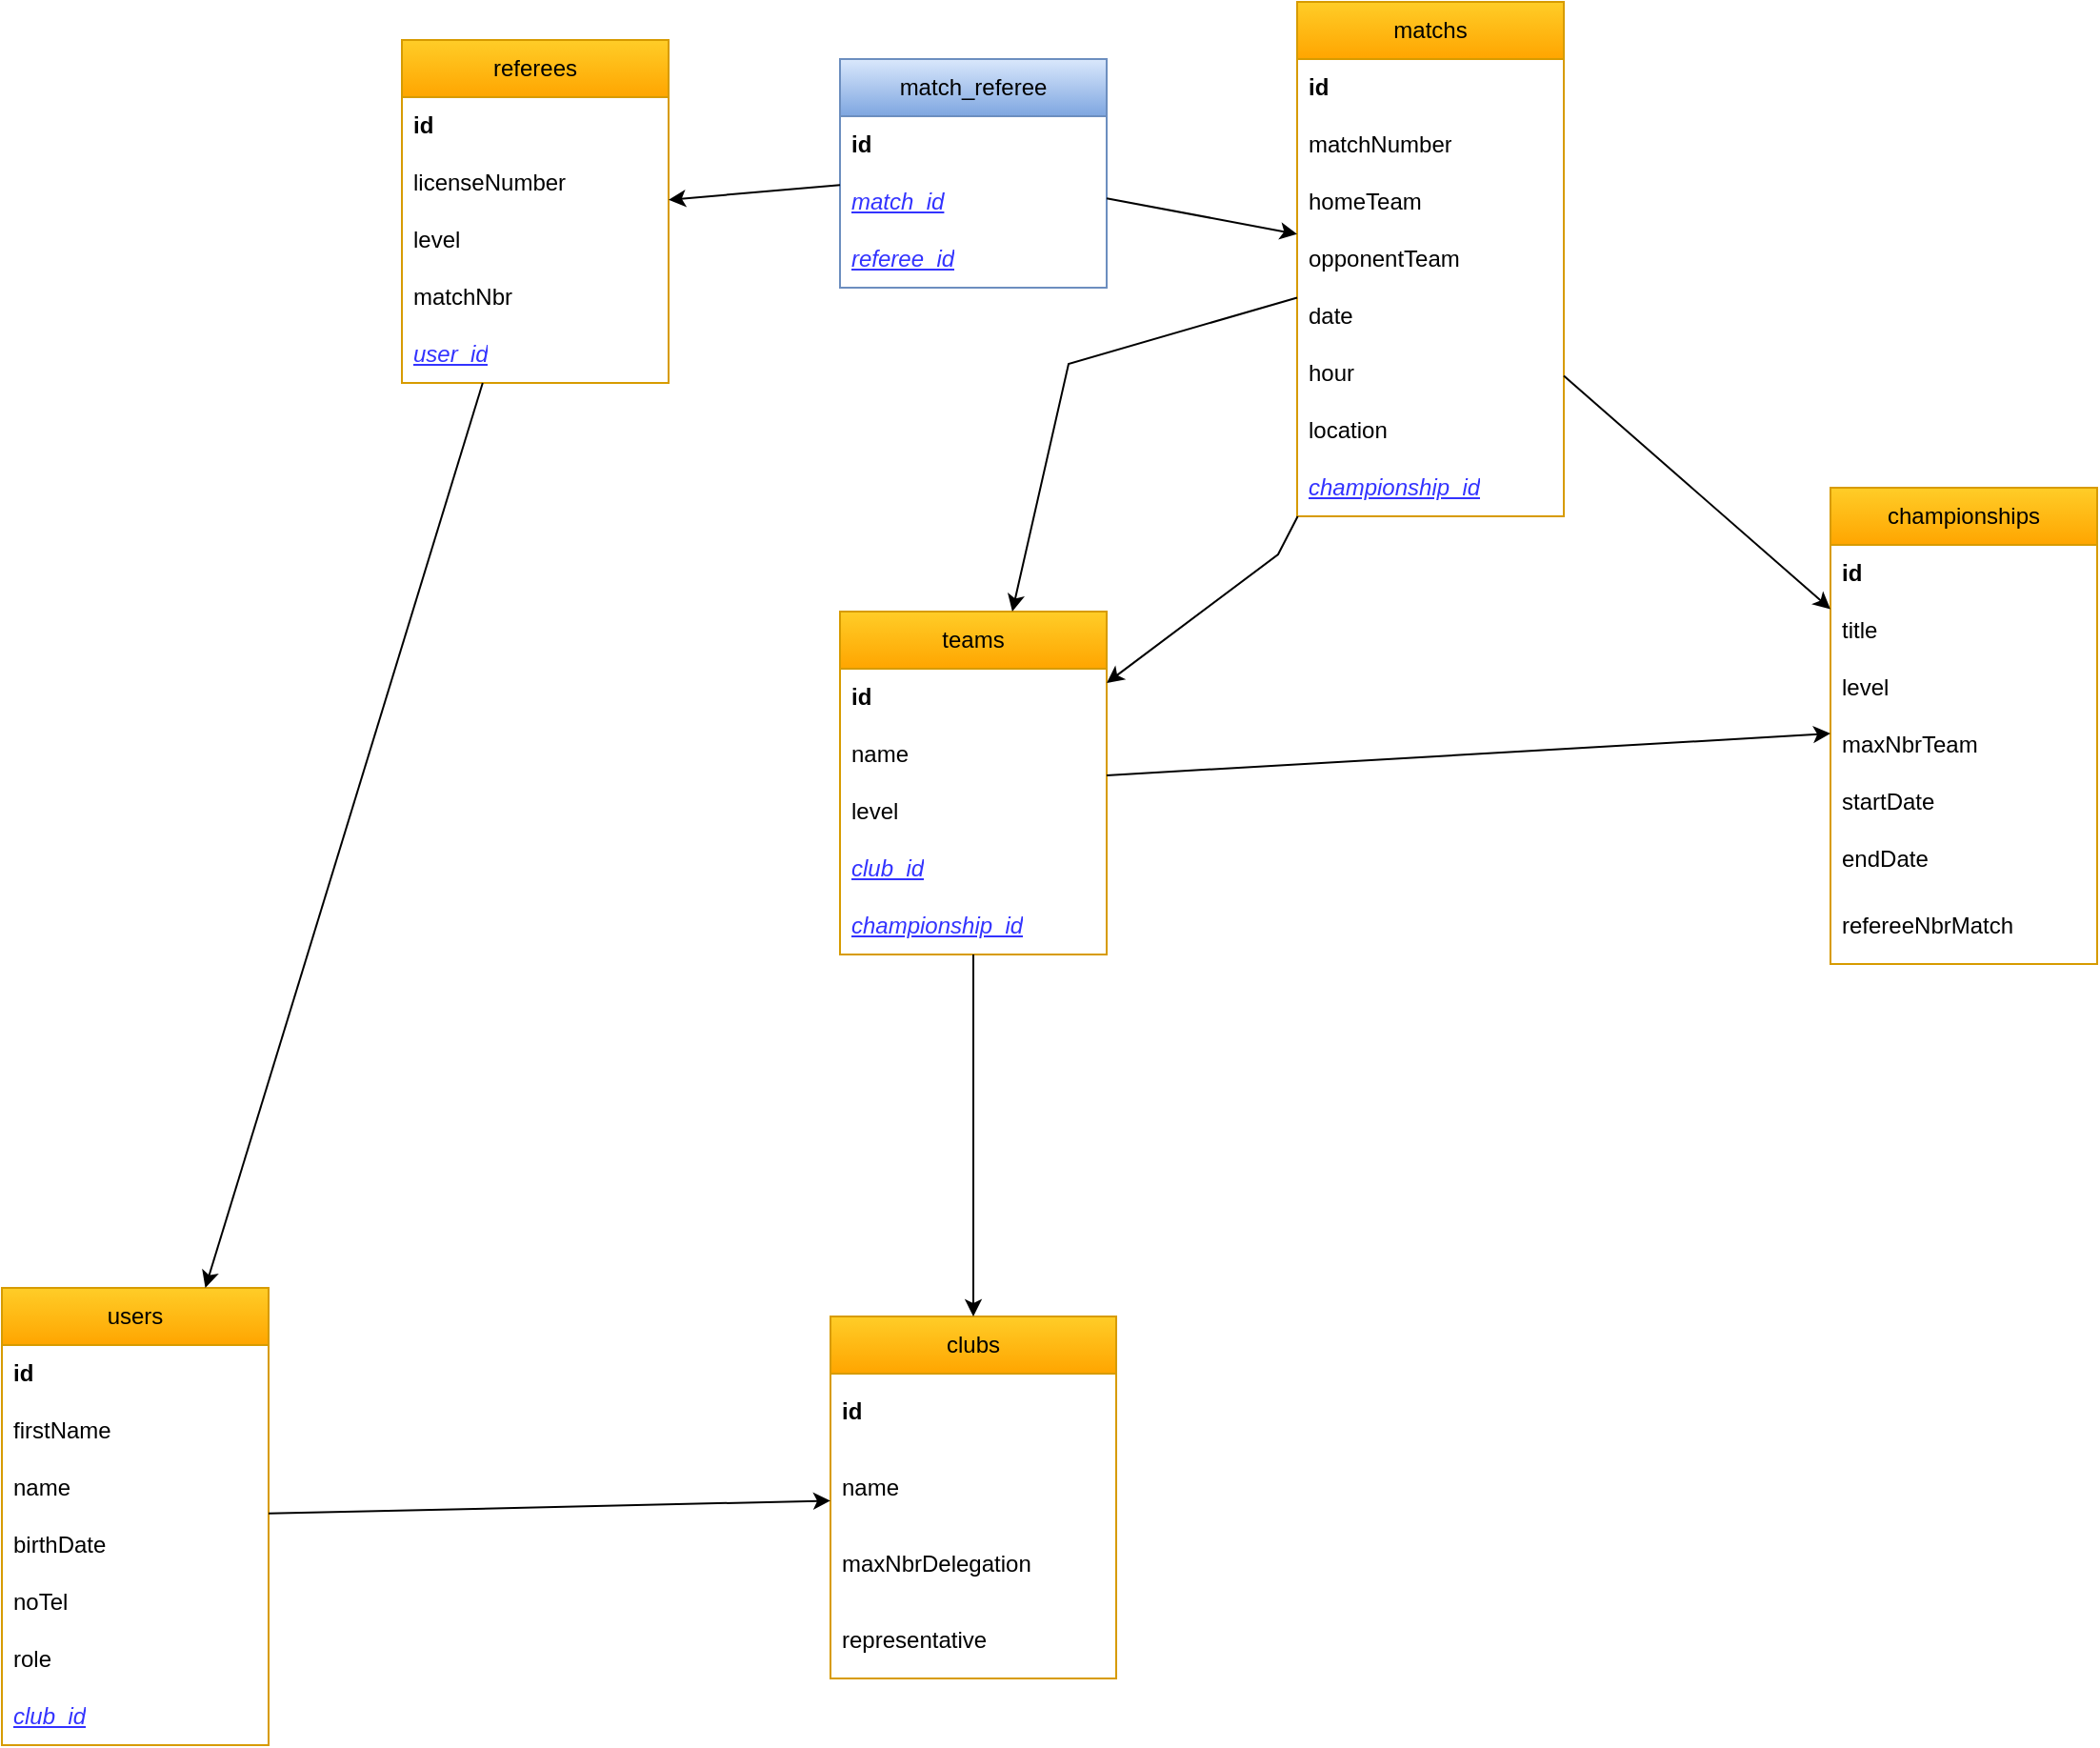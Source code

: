 <mxfile version="26.1.0">
  <diagram id="C5RBs43oDa-KdzZeNtuy" name="Page-1">
    <mxGraphModel dx="2185" dy="751" grid="1" gridSize="10" guides="1" tooltips="1" connect="1" arrows="1" fold="1" page="1" pageScale="1" pageWidth="827" pageHeight="1169" math="0" shadow="0">
      <root>
        <mxCell id="WIyWlLk6GJQsqaUBKTNV-0" />
        <mxCell id="WIyWlLk6GJQsqaUBKTNV-1" parent="WIyWlLk6GJQsqaUBKTNV-0" />
        <mxCell id="CqSNFL0vhaHP6gL4zcJd-66" value="teams" style="swimlane;fontStyle=0;childLayout=stackLayout;horizontal=1;startSize=30;horizontalStack=0;resizeParent=1;resizeParentMax=0;resizeLast=0;collapsible=1;marginBottom=0;whiteSpace=wrap;html=1;fillColor=#ffcd28;strokeColor=#d79b00;gradientColor=#ffa500;" parent="WIyWlLk6GJQsqaUBKTNV-1" vertex="1">
          <mxGeometry x="-310" y="370" width="140" height="180" as="geometry" />
        </mxCell>
        <mxCell id="2g1pN7V7ajwolyufnl7Q-3" value="&lt;b&gt;id&lt;/b&gt;" style="text;strokeColor=none;fillColor=none;align=left;verticalAlign=middle;spacingLeft=4;spacingRight=4;overflow=hidden;points=[[0,0.5],[1,0.5]];portConstraint=eastwest;rotatable=0;whiteSpace=wrap;html=1;fontStyle=0" vertex="1" parent="CqSNFL0vhaHP6gL4zcJd-66">
          <mxGeometry y="30" width="140" height="30" as="geometry" />
        </mxCell>
        <mxCell id="CqSNFL0vhaHP6gL4zcJd-67" value="name" style="text;strokeColor=none;fillColor=none;align=left;verticalAlign=middle;spacingLeft=4;spacingRight=4;overflow=hidden;points=[[0,0.5],[1,0.5]];portConstraint=eastwest;rotatable=0;whiteSpace=wrap;html=1;fontStyle=0" parent="CqSNFL0vhaHP6gL4zcJd-66" vertex="1">
          <mxGeometry y="60" width="140" height="30" as="geometry" />
        </mxCell>
        <mxCell id="CqSNFL0vhaHP6gL4zcJd-68" value="level" style="text;strokeColor=none;fillColor=none;align=left;verticalAlign=middle;spacingLeft=4;spacingRight=4;overflow=hidden;points=[[0,0.5],[1,0.5]];portConstraint=eastwest;rotatable=0;whiteSpace=wrap;html=1;" parent="CqSNFL0vhaHP6gL4zcJd-66" vertex="1">
          <mxGeometry y="90" width="140" height="30" as="geometry" />
        </mxCell>
        <mxCell id="CqSNFL0vhaHP6gL4zcJd-149" value="&lt;font color=&quot;#3333ff&quot;&gt;&lt;i&gt;&lt;u&gt;club_id&lt;/u&gt;&lt;/i&gt;&lt;/font&gt;" style="text;strokeColor=none;fillColor=none;align=left;verticalAlign=middle;spacingLeft=4;spacingRight=4;overflow=hidden;points=[[0,0.5],[1,0.5]];portConstraint=eastwest;rotatable=0;whiteSpace=wrap;html=1;" parent="CqSNFL0vhaHP6gL4zcJd-66" vertex="1">
          <mxGeometry y="120" width="140" height="30" as="geometry" />
        </mxCell>
        <mxCell id="CqSNFL0vhaHP6gL4zcJd-153" value="&lt;font color=&quot;#3333ff&quot;&gt;&lt;i&gt;&lt;u&gt;championship_id&lt;/u&gt;&lt;/i&gt;&lt;/font&gt;" style="text;strokeColor=none;fillColor=none;align=left;verticalAlign=middle;spacingLeft=4;spacingRight=4;overflow=hidden;points=[[0,0.5],[1,0.5]];portConstraint=eastwest;rotatable=0;whiteSpace=wrap;html=1;" parent="CqSNFL0vhaHP6gL4zcJd-66" vertex="1">
          <mxGeometry y="150" width="140" height="30" as="geometry" />
        </mxCell>
        <mxCell id="CqSNFL0vhaHP6gL4zcJd-69" value="clubs" style="swimlane;fontStyle=0;childLayout=stackLayout;horizontal=1;startSize=30;horizontalStack=0;resizeParent=1;resizeParentMax=0;resizeLast=0;collapsible=1;marginBottom=0;whiteSpace=wrap;html=1;fillColor=#ffcd28;gradientColor=#ffa500;strokeColor=#d79b00;" parent="WIyWlLk6GJQsqaUBKTNV-1" vertex="1">
          <mxGeometry x="-315" y="740" width="150" height="190" as="geometry" />
        </mxCell>
        <mxCell id="2g1pN7V7ajwolyufnl7Q-5" value="&lt;b&gt;id&lt;/b&gt;" style="text;strokeColor=none;fillColor=none;align=left;verticalAlign=middle;spacingLeft=4;spacingRight=4;overflow=hidden;points=[[0,0.5],[1,0.5]];portConstraint=eastwest;rotatable=0;whiteSpace=wrap;html=1;fontStyle=0" vertex="1" parent="CqSNFL0vhaHP6gL4zcJd-69">
          <mxGeometry y="30" width="150" height="40" as="geometry" />
        </mxCell>
        <mxCell id="CqSNFL0vhaHP6gL4zcJd-70" value="name" style="text;strokeColor=none;fillColor=none;align=left;verticalAlign=middle;spacingLeft=4;spacingRight=4;overflow=hidden;points=[[0,0.5],[1,0.5]];portConstraint=eastwest;rotatable=0;whiteSpace=wrap;html=1;fontStyle=0" parent="CqSNFL0vhaHP6gL4zcJd-69" vertex="1">
          <mxGeometry y="70" width="150" height="40" as="geometry" />
        </mxCell>
        <mxCell id="CqSNFL0vhaHP6gL4zcJd-71" value="maxNbrDelegation" style="text;strokeColor=none;fillColor=none;align=left;verticalAlign=middle;spacingLeft=4;spacingRight=4;overflow=hidden;points=[[0,0.5],[1,0.5]];portConstraint=eastwest;rotatable=0;whiteSpace=wrap;html=1;" parent="CqSNFL0vhaHP6gL4zcJd-69" vertex="1">
          <mxGeometry y="110" width="150" height="40" as="geometry" />
        </mxCell>
        <mxCell id="CqSNFL0vhaHP6gL4zcJd-72" value="representative" style="text;strokeColor=none;fillColor=none;align=left;verticalAlign=middle;spacingLeft=4;spacingRight=4;overflow=hidden;points=[[0,0.5],[1,0.5]];portConstraint=eastwest;rotatable=0;whiteSpace=wrap;html=1;" parent="CqSNFL0vhaHP6gL4zcJd-69" vertex="1">
          <mxGeometry y="150" width="150" height="40" as="geometry" />
        </mxCell>
        <mxCell id="CqSNFL0vhaHP6gL4zcJd-73" value="referees" style="swimlane;fontStyle=0;childLayout=stackLayout;horizontal=1;startSize=30;horizontalStack=0;resizeParent=1;resizeParentMax=0;resizeLast=0;collapsible=1;marginBottom=0;whiteSpace=wrap;html=1;fillColor=#ffcd28;gradientColor=#ffa500;strokeColor=#d79b00;" parent="WIyWlLk6GJQsqaUBKTNV-1" vertex="1">
          <mxGeometry x="-540" y="70" width="140" height="180" as="geometry" />
        </mxCell>
        <mxCell id="2g1pN7V7ajwolyufnl7Q-1" value="&lt;b&gt;id&lt;/b&gt;" style="text;strokeColor=none;fillColor=none;align=left;verticalAlign=middle;spacingLeft=4;spacingRight=4;overflow=hidden;points=[[0,0.5],[1,0.5]];portConstraint=eastwest;rotatable=0;whiteSpace=wrap;html=1;fontStyle=0" vertex="1" parent="CqSNFL0vhaHP6gL4zcJd-73">
          <mxGeometry y="30" width="140" height="30" as="geometry" />
        </mxCell>
        <mxCell id="CqSNFL0vhaHP6gL4zcJd-74" value="licenseNumber" style="text;strokeColor=none;fillColor=none;align=left;verticalAlign=middle;spacingLeft=4;spacingRight=4;overflow=hidden;points=[[0,0.5],[1,0.5]];portConstraint=eastwest;rotatable=0;whiteSpace=wrap;html=1;fontStyle=0" parent="CqSNFL0vhaHP6gL4zcJd-73" vertex="1">
          <mxGeometry y="60" width="140" height="30" as="geometry" />
        </mxCell>
        <mxCell id="CqSNFL0vhaHP6gL4zcJd-75" value="level" style="text;strokeColor=none;fillColor=none;align=left;verticalAlign=middle;spacingLeft=4;spacingRight=4;overflow=hidden;points=[[0,0.5],[1,0.5]];portConstraint=eastwest;rotatable=0;whiteSpace=wrap;html=1;" parent="CqSNFL0vhaHP6gL4zcJd-73" vertex="1">
          <mxGeometry y="90" width="140" height="30" as="geometry" />
        </mxCell>
        <mxCell id="CqSNFL0vhaHP6gL4zcJd-76" value="matchNbr" style="text;strokeColor=none;fillColor=none;align=left;verticalAlign=middle;spacingLeft=4;spacingRight=4;overflow=hidden;points=[[0,0.5],[1,0.5]];portConstraint=eastwest;rotatable=0;whiteSpace=wrap;html=1;" parent="CqSNFL0vhaHP6gL4zcJd-73" vertex="1">
          <mxGeometry y="120" width="140" height="30" as="geometry" />
        </mxCell>
        <mxCell id="CqSNFL0vhaHP6gL4zcJd-145" value="&lt;font color=&quot;#3333ff&quot;&gt;&lt;i&gt;&lt;u&gt;user_id&lt;/u&gt;&lt;/i&gt;&lt;/font&gt;" style="text;strokeColor=none;fillColor=none;align=left;verticalAlign=middle;spacingLeft=4;spacingRight=4;overflow=hidden;points=[[0,0.5],[1,0.5]];portConstraint=eastwest;rotatable=0;whiteSpace=wrap;html=1;" parent="CqSNFL0vhaHP6gL4zcJd-73" vertex="1">
          <mxGeometry y="150" width="140" height="30" as="geometry" />
        </mxCell>
        <mxCell id="CqSNFL0vhaHP6gL4zcJd-77" value="users" style="swimlane;fontStyle=0;childLayout=stackLayout;horizontal=1;startSize=30;horizontalStack=0;resizeParent=1;resizeParentMax=0;resizeLast=0;collapsible=1;marginBottom=0;whiteSpace=wrap;html=1;fillColor=#ffcd28;gradientColor=#ffa500;strokeColor=#d79b00;" parent="WIyWlLk6GJQsqaUBKTNV-1" vertex="1">
          <mxGeometry x="-750" y="725" width="140" height="240" as="geometry">
            <mxRectangle x="570" y="300" width="90" height="30" as="alternateBounds" />
          </mxGeometry>
        </mxCell>
        <mxCell id="2g1pN7V7ajwolyufnl7Q-6" value="&lt;b&gt;id&lt;/b&gt;" style="text;strokeColor=none;fillColor=none;align=left;verticalAlign=middle;spacingLeft=4;spacingRight=4;overflow=hidden;points=[[0,0.5],[1,0.5]];portConstraint=eastwest;rotatable=0;whiteSpace=wrap;html=1;fontStyle=0" vertex="1" parent="CqSNFL0vhaHP6gL4zcJd-77">
          <mxGeometry y="30" width="140" height="30" as="geometry" />
        </mxCell>
        <mxCell id="CqSNFL0vhaHP6gL4zcJd-78" value="firstName" style="text;strokeColor=none;fillColor=none;align=left;verticalAlign=middle;spacingLeft=4;spacingRight=4;overflow=hidden;points=[[0,0.5],[1,0.5]];portConstraint=eastwest;rotatable=0;whiteSpace=wrap;html=1;fontStyle=0" parent="CqSNFL0vhaHP6gL4zcJd-77" vertex="1">
          <mxGeometry y="60" width="140" height="30" as="geometry" />
        </mxCell>
        <mxCell id="CqSNFL0vhaHP6gL4zcJd-79" value="name" style="text;strokeColor=none;fillColor=none;align=left;verticalAlign=middle;spacingLeft=4;spacingRight=4;overflow=hidden;points=[[0,0.5],[1,0.5]];portConstraint=eastwest;rotatable=0;whiteSpace=wrap;html=1;fontStyle=0" parent="CqSNFL0vhaHP6gL4zcJd-77" vertex="1">
          <mxGeometry y="90" width="140" height="30" as="geometry" />
        </mxCell>
        <mxCell id="CqSNFL0vhaHP6gL4zcJd-80" value="birthDate" style="text;strokeColor=none;fillColor=none;align=left;verticalAlign=middle;spacingLeft=4;spacingRight=4;overflow=hidden;points=[[0,0.5],[1,0.5]];portConstraint=eastwest;rotatable=0;whiteSpace=wrap;html=1;fontStyle=0" parent="CqSNFL0vhaHP6gL4zcJd-77" vertex="1">
          <mxGeometry y="120" width="140" height="30" as="geometry" />
        </mxCell>
        <mxCell id="CqSNFL0vhaHP6gL4zcJd-81" value="noTel" style="text;strokeColor=none;fillColor=none;align=left;verticalAlign=middle;spacingLeft=4;spacingRight=4;overflow=hidden;points=[[0,0.5],[1,0.5]];portConstraint=eastwest;rotatable=0;whiteSpace=wrap;html=1;fontStyle=0" parent="CqSNFL0vhaHP6gL4zcJd-77" vertex="1">
          <mxGeometry y="150" width="140" height="30" as="geometry" />
        </mxCell>
        <mxCell id="CqSNFL0vhaHP6gL4zcJd-82" value="role" style="text;strokeColor=none;fillColor=none;align=left;verticalAlign=middle;spacingLeft=4;spacingRight=4;overflow=hidden;points=[[0,0.5],[1,0.5]];portConstraint=eastwest;rotatable=0;whiteSpace=wrap;html=1;" parent="CqSNFL0vhaHP6gL4zcJd-77" vertex="1">
          <mxGeometry y="180" width="140" height="30" as="geometry" />
        </mxCell>
        <mxCell id="CqSNFL0vhaHP6gL4zcJd-147" value="&lt;i style=&quot;color: rgb(51, 51, 255);&quot;&gt;&lt;u&gt;club_id&lt;/u&gt;&lt;/i&gt;" style="text;strokeColor=none;fillColor=none;align=left;verticalAlign=middle;spacingLeft=4;spacingRight=4;overflow=hidden;points=[[0,0.5],[1,0.5]];portConstraint=eastwest;rotatable=0;whiteSpace=wrap;html=1;" parent="CqSNFL0vhaHP6gL4zcJd-77" vertex="1">
          <mxGeometry y="210" width="140" height="30" as="geometry" />
        </mxCell>
        <mxCell id="CqSNFL0vhaHP6gL4zcJd-83" value="championships" style="swimlane;fontStyle=0;childLayout=stackLayout;horizontal=1;startSize=30;horizontalStack=0;resizeParent=1;resizeParentMax=0;resizeLast=0;collapsible=1;marginBottom=0;whiteSpace=wrap;html=1;fillColor=#ffcd28;strokeColor=#d79b00;gradientColor=#ffa500;" parent="WIyWlLk6GJQsqaUBKTNV-1" vertex="1">
          <mxGeometry x="210" y="305" width="140" height="250" as="geometry" />
        </mxCell>
        <mxCell id="2g1pN7V7ajwolyufnl7Q-4" value="&lt;b&gt;id&lt;/b&gt;" style="text;strokeColor=none;fillColor=none;align=left;verticalAlign=middle;spacingLeft=4;spacingRight=4;overflow=hidden;points=[[0,0.5],[1,0.5]];portConstraint=eastwest;rotatable=0;whiteSpace=wrap;html=1;fontStyle=0" vertex="1" parent="CqSNFL0vhaHP6gL4zcJd-83">
          <mxGeometry y="30" width="140" height="30" as="geometry" />
        </mxCell>
        <mxCell id="CqSNFL0vhaHP6gL4zcJd-84" value="title" style="text;strokeColor=none;fillColor=none;align=left;verticalAlign=middle;spacingLeft=4;spacingRight=4;overflow=hidden;points=[[0,0.5],[1,0.5]];portConstraint=eastwest;rotatable=0;whiteSpace=wrap;html=1;fontStyle=0" parent="CqSNFL0vhaHP6gL4zcJd-83" vertex="1">
          <mxGeometry y="60" width="140" height="30" as="geometry" />
        </mxCell>
        <mxCell id="CqSNFL0vhaHP6gL4zcJd-85" value="level" style="text;strokeColor=none;fillColor=none;align=left;verticalAlign=middle;spacingLeft=4;spacingRight=4;overflow=hidden;points=[[0,0.5],[1,0.5]];portConstraint=eastwest;rotatable=0;whiteSpace=wrap;html=1;" parent="CqSNFL0vhaHP6gL4zcJd-83" vertex="1">
          <mxGeometry y="90" width="140" height="30" as="geometry" />
        </mxCell>
        <mxCell id="CqSNFL0vhaHP6gL4zcJd-86" value="maxNbrTeam" style="text;strokeColor=none;fillColor=none;align=left;verticalAlign=middle;spacingLeft=4;spacingRight=4;overflow=hidden;points=[[0,0.5],[1,0.5]];portConstraint=eastwest;rotatable=0;whiteSpace=wrap;html=1;" parent="CqSNFL0vhaHP6gL4zcJd-83" vertex="1">
          <mxGeometry y="120" width="140" height="30" as="geometry" />
        </mxCell>
        <mxCell id="CqSNFL0vhaHP6gL4zcJd-87" value="startDate" style="text;strokeColor=none;fillColor=none;align=left;verticalAlign=middle;spacingLeft=4;spacingRight=4;overflow=hidden;points=[[0,0.5],[1,0.5]];portConstraint=eastwest;rotatable=0;whiteSpace=wrap;html=1;" parent="CqSNFL0vhaHP6gL4zcJd-83" vertex="1">
          <mxGeometry y="150" width="140" height="30" as="geometry" />
        </mxCell>
        <mxCell id="CqSNFL0vhaHP6gL4zcJd-88" value="endDate" style="text;strokeColor=none;fillColor=none;align=left;verticalAlign=middle;spacingLeft=4;spacingRight=4;overflow=hidden;points=[[0,0.5],[1,0.5]];portConstraint=eastwest;rotatable=0;whiteSpace=wrap;html=1;" parent="CqSNFL0vhaHP6gL4zcJd-83" vertex="1">
          <mxGeometry y="180" width="140" height="30" as="geometry" />
        </mxCell>
        <mxCell id="CqSNFL0vhaHP6gL4zcJd-89" value="refereeNbrMatch" style="text;strokeColor=none;fillColor=none;align=left;verticalAlign=middle;spacingLeft=4;spacingRight=4;overflow=hidden;points=[[0,0.5],[1,0.5]];portConstraint=eastwest;rotatable=0;whiteSpace=wrap;html=1;" parent="CqSNFL0vhaHP6gL4zcJd-83" vertex="1">
          <mxGeometry y="210" width="140" height="40" as="geometry" />
        </mxCell>
        <mxCell id="CqSNFL0vhaHP6gL4zcJd-90" value="matchs" style="swimlane;fontStyle=0;childLayout=stackLayout;horizontal=1;startSize=30;horizontalStack=0;resizeParent=1;resizeParentMax=0;resizeLast=0;collapsible=1;marginBottom=0;whiteSpace=wrap;html=1;fillColor=#ffcd28;gradientColor=#ffa500;strokeColor=#d79b00;" parent="WIyWlLk6GJQsqaUBKTNV-1" vertex="1">
          <mxGeometry x="-70" y="50" width="140" height="270" as="geometry" />
        </mxCell>
        <mxCell id="2g1pN7V7ajwolyufnl7Q-0" value="id" style="text;strokeColor=none;fillColor=none;align=left;verticalAlign=middle;spacingLeft=4;spacingRight=4;overflow=hidden;points=[[0,0.5],[1,0.5]];portConstraint=eastwest;rotatable=0;whiteSpace=wrap;html=1;fontStyle=1" vertex="1" parent="CqSNFL0vhaHP6gL4zcJd-90">
          <mxGeometry y="30" width="140" height="30" as="geometry" />
        </mxCell>
        <mxCell id="CqSNFL0vhaHP6gL4zcJd-91" value="matchNumber" style="text;strokeColor=none;fillColor=none;align=left;verticalAlign=middle;spacingLeft=4;spacingRight=4;overflow=hidden;points=[[0,0.5],[1,0.5]];portConstraint=eastwest;rotatable=0;whiteSpace=wrap;html=1;fontStyle=0" parent="CqSNFL0vhaHP6gL4zcJd-90" vertex="1">
          <mxGeometry y="60" width="140" height="30" as="geometry" />
        </mxCell>
        <mxCell id="CqSNFL0vhaHP6gL4zcJd-92" value="homeTeam" style="text;strokeColor=none;fillColor=none;align=left;verticalAlign=middle;spacingLeft=4;spacingRight=4;overflow=hidden;points=[[0,0.5],[1,0.5]];portConstraint=eastwest;rotatable=0;whiteSpace=wrap;html=1;" parent="CqSNFL0vhaHP6gL4zcJd-90" vertex="1">
          <mxGeometry y="90" width="140" height="30" as="geometry" />
        </mxCell>
        <mxCell id="CqSNFL0vhaHP6gL4zcJd-93" value="opponentTeam" style="text;strokeColor=none;fillColor=none;align=left;verticalAlign=middle;spacingLeft=4;spacingRight=4;overflow=hidden;points=[[0,0.5],[1,0.5]];portConstraint=eastwest;rotatable=0;whiteSpace=wrap;html=1;" parent="CqSNFL0vhaHP6gL4zcJd-90" vertex="1">
          <mxGeometry y="120" width="140" height="30" as="geometry" />
        </mxCell>
        <mxCell id="CqSNFL0vhaHP6gL4zcJd-94" value="date" style="text;strokeColor=none;fillColor=none;align=left;verticalAlign=middle;spacingLeft=4;spacingRight=4;overflow=hidden;points=[[0,0.5],[1,0.5]];portConstraint=eastwest;rotatable=0;whiteSpace=wrap;html=1;" parent="CqSNFL0vhaHP6gL4zcJd-90" vertex="1">
          <mxGeometry y="150" width="140" height="30" as="geometry" />
        </mxCell>
        <mxCell id="CqSNFL0vhaHP6gL4zcJd-95" value="hour" style="text;strokeColor=none;fillColor=none;align=left;verticalAlign=middle;spacingLeft=4;spacingRight=4;overflow=hidden;points=[[0,0.5],[1,0.5]];portConstraint=eastwest;rotatable=0;whiteSpace=wrap;html=1;" parent="CqSNFL0vhaHP6gL4zcJd-90" vertex="1">
          <mxGeometry y="180" width="140" height="30" as="geometry" />
        </mxCell>
        <mxCell id="CqSNFL0vhaHP6gL4zcJd-96" value="location" style="text;strokeColor=none;fillColor=none;align=left;verticalAlign=middle;spacingLeft=4;spacingRight=4;overflow=hidden;points=[[0,0.5],[1,0.5]];portConstraint=eastwest;rotatable=0;whiteSpace=wrap;html=1;" parent="CqSNFL0vhaHP6gL4zcJd-90" vertex="1">
          <mxGeometry y="210" width="140" height="30" as="geometry" />
        </mxCell>
        <mxCell id="CqSNFL0vhaHP6gL4zcJd-155" value="&lt;font color=&quot;#3333ff&quot;&gt;&lt;i&gt;&lt;u&gt;championship_id&lt;/u&gt;&lt;/i&gt;&lt;/font&gt;" style="text;strokeColor=none;fillColor=none;align=left;verticalAlign=middle;spacingLeft=4;spacingRight=4;overflow=hidden;points=[[0,0.5],[1,0.5]];portConstraint=eastwest;rotatable=0;whiteSpace=wrap;html=1;" parent="CqSNFL0vhaHP6gL4zcJd-90" vertex="1">
          <mxGeometry y="240" width="140" height="30" as="geometry" />
        </mxCell>
        <mxCell id="CqSNFL0vhaHP6gL4zcJd-138" value="match_referee" style="swimlane;fontStyle=0;childLayout=stackLayout;horizontal=1;startSize=30;horizontalStack=0;resizeParent=1;resizeParentMax=0;resizeLast=0;collapsible=1;marginBottom=0;whiteSpace=wrap;html=1;fillColor=#dae8fc;strokeColor=#6c8ebf;gradientColor=#7ea6e0;" parent="WIyWlLk6GJQsqaUBKTNV-1" vertex="1">
          <mxGeometry x="-310" y="80" width="140" height="120" as="geometry" />
        </mxCell>
        <mxCell id="2g1pN7V7ajwolyufnl7Q-2" value="id" style="text;strokeColor=none;fillColor=none;align=left;verticalAlign=middle;spacingLeft=4;spacingRight=4;overflow=hidden;points=[[0,0.5],[1,0.5]];portConstraint=eastwest;rotatable=0;whiteSpace=wrap;html=1;fontStyle=1" vertex="1" parent="CqSNFL0vhaHP6gL4zcJd-138">
          <mxGeometry y="30" width="140" height="30" as="geometry" />
        </mxCell>
        <mxCell id="CqSNFL0vhaHP6gL4zcJd-140" value="&lt;i&gt;&lt;font style=&quot;color: rgb(51, 51, 255);&quot;&gt;&lt;u&gt;match_id&lt;/u&gt;&lt;/font&gt;&lt;/i&gt;" style="text;strokeColor=none;fillColor=none;align=left;verticalAlign=middle;spacingLeft=4;spacingRight=4;overflow=hidden;points=[[0,0.5],[1,0.5]];portConstraint=eastwest;rotatable=0;whiteSpace=wrap;html=1;" parent="CqSNFL0vhaHP6gL4zcJd-138" vertex="1">
          <mxGeometry y="60" width="140" height="30" as="geometry" />
        </mxCell>
        <mxCell id="CqSNFL0vhaHP6gL4zcJd-141" value="&lt;font color=&quot;#3333ff&quot;&gt;&lt;i&gt;&lt;u&gt;referee_id&lt;/u&gt;&lt;/i&gt;&lt;/font&gt;" style="text;strokeColor=none;fillColor=none;align=left;verticalAlign=middle;spacingLeft=4;spacingRight=4;overflow=hidden;points=[[0,0.5],[1,0.5]];portConstraint=eastwest;rotatable=0;whiteSpace=wrap;html=1;" parent="CqSNFL0vhaHP6gL4zcJd-138" vertex="1">
          <mxGeometry y="90" width="140" height="30" as="geometry" />
        </mxCell>
        <mxCell id="CqSNFL0vhaHP6gL4zcJd-142" value="" style="endArrow=classic;html=1;rounded=0;" parent="WIyWlLk6GJQsqaUBKTNV-1" source="CqSNFL0vhaHP6gL4zcJd-138" target="CqSNFL0vhaHP6gL4zcJd-73" edge="1">
          <mxGeometry width="50" height="50" relative="1" as="geometry">
            <mxPoint x="-310" y="170" as="sourcePoint" />
            <mxPoint x="-260" y="120" as="targetPoint" />
          </mxGeometry>
        </mxCell>
        <mxCell id="CqSNFL0vhaHP6gL4zcJd-143" value="" style="endArrow=classic;html=1;rounded=0;" parent="WIyWlLk6GJQsqaUBKTNV-1" source="CqSNFL0vhaHP6gL4zcJd-138" target="CqSNFL0vhaHP6gL4zcJd-90" edge="1">
          <mxGeometry width="50" height="50" relative="1" as="geometry">
            <mxPoint x="-310" y="170" as="sourcePoint" />
            <mxPoint x="-260" y="120" as="targetPoint" />
          </mxGeometry>
        </mxCell>
        <mxCell id="CqSNFL0vhaHP6gL4zcJd-144" value="" style="endArrow=classic;html=1;rounded=0;" parent="WIyWlLk6GJQsqaUBKTNV-1" source="CqSNFL0vhaHP6gL4zcJd-73" target="CqSNFL0vhaHP6gL4zcJd-77" edge="1">
          <mxGeometry width="50" height="50" relative="1" as="geometry">
            <mxPoint x="-450" y="430" as="sourcePoint" />
            <mxPoint x="-400" y="380" as="targetPoint" />
          </mxGeometry>
        </mxCell>
        <mxCell id="CqSNFL0vhaHP6gL4zcJd-146" value="" style="endArrow=classic;html=1;rounded=0;" parent="WIyWlLk6GJQsqaUBKTNV-1" source="CqSNFL0vhaHP6gL4zcJd-77" target="CqSNFL0vhaHP6gL4zcJd-69" edge="1">
          <mxGeometry width="50" height="50" relative="1" as="geometry">
            <mxPoint x="-460" y="570" as="sourcePoint" />
            <mxPoint x="-410" y="520" as="targetPoint" />
          </mxGeometry>
        </mxCell>
        <mxCell id="CqSNFL0vhaHP6gL4zcJd-148" value="" style="endArrow=classic;html=1;rounded=0;" parent="WIyWlLk6GJQsqaUBKTNV-1" source="CqSNFL0vhaHP6gL4zcJd-66" target="CqSNFL0vhaHP6gL4zcJd-69" edge="1">
          <mxGeometry width="50" height="50" relative="1" as="geometry">
            <mxPoint x="-350" y="620" as="sourcePoint" />
            <mxPoint x="-300" y="570" as="targetPoint" />
          </mxGeometry>
        </mxCell>
        <mxCell id="CqSNFL0vhaHP6gL4zcJd-152" value="" style="endArrow=classic;html=1;rounded=0;" parent="WIyWlLk6GJQsqaUBKTNV-1" source="CqSNFL0vhaHP6gL4zcJd-66" target="CqSNFL0vhaHP6gL4zcJd-83" edge="1">
          <mxGeometry width="50" height="50" relative="1" as="geometry">
            <mxPoint x="-30" y="330" as="sourcePoint" />
            <mxPoint x="20" y="280" as="targetPoint" />
          </mxGeometry>
        </mxCell>
        <mxCell id="CqSNFL0vhaHP6gL4zcJd-154" value="" style="endArrow=classic;html=1;rounded=0;" parent="WIyWlLk6GJQsqaUBKTNV-1" source="CqSNFL0vhaHP6gL4zcJd-90" target="CqSNFL0vhaHP6gL4zcJd-83" edge="1">
          <mxGeometry width="50" height="50" relative="1" as="geometry">
            <mxPoint x="-40" y="500" as="sourcePoint" />
            <mxPoint x="10" y="450" as="targetPoint" />
          </mxGeometry>
        </mxCell>
        <mxCell id="CqSNFL0vhaHP6gL4zcJd-158" value="" style="endArrow=classic;html=1;rounded=0;" parent="WIyWlLk6GJQsqaUBKTNV-1" source="CqSNFL0vhaHP6gL4zcJd-90" target="CqSNFL0vhaHP6gL4zcJd-66" edge="1">
          <mxGeometry width="50" height="50" relative="1" as="geometry">
            <mxPoint x="-100" y="380" as="sourcePoint" />
            <mxPoint x="-50" y="330" as="targetPoint" />
            <Array as="points">
              <mxPoint x="-190" y="240" />
            </Array>
          </mxGeometry>
        </mxCell>
        <mxCell id="CqSNFL0vhaHP6gL4zcJd-159" value="" style="endArrow=classic;html=1;rounded=0;" parent="WIyWlLk6GJQsqaUBKTNV-1" source="CqSNFL0vhaHP6gL4zcJd-90" target="CqSNFL0vhaHP6gL4zcJd-66" edge="1">
          <mxGeometry width="50" height="50" relative="1" as="geometry">
            <mxPoint x="-230" y="440" as="sourcePoint" />
            <mxPoint x="-180" y="390" as="targetPoint" />
            <Array as="points">
              <mxPoint x="-80" y="340" />
            </Array>
          </mxGeometry>
        </mxCell>
      </root>
    </mxGraphModel>
  </diagram>
</mxfile>
